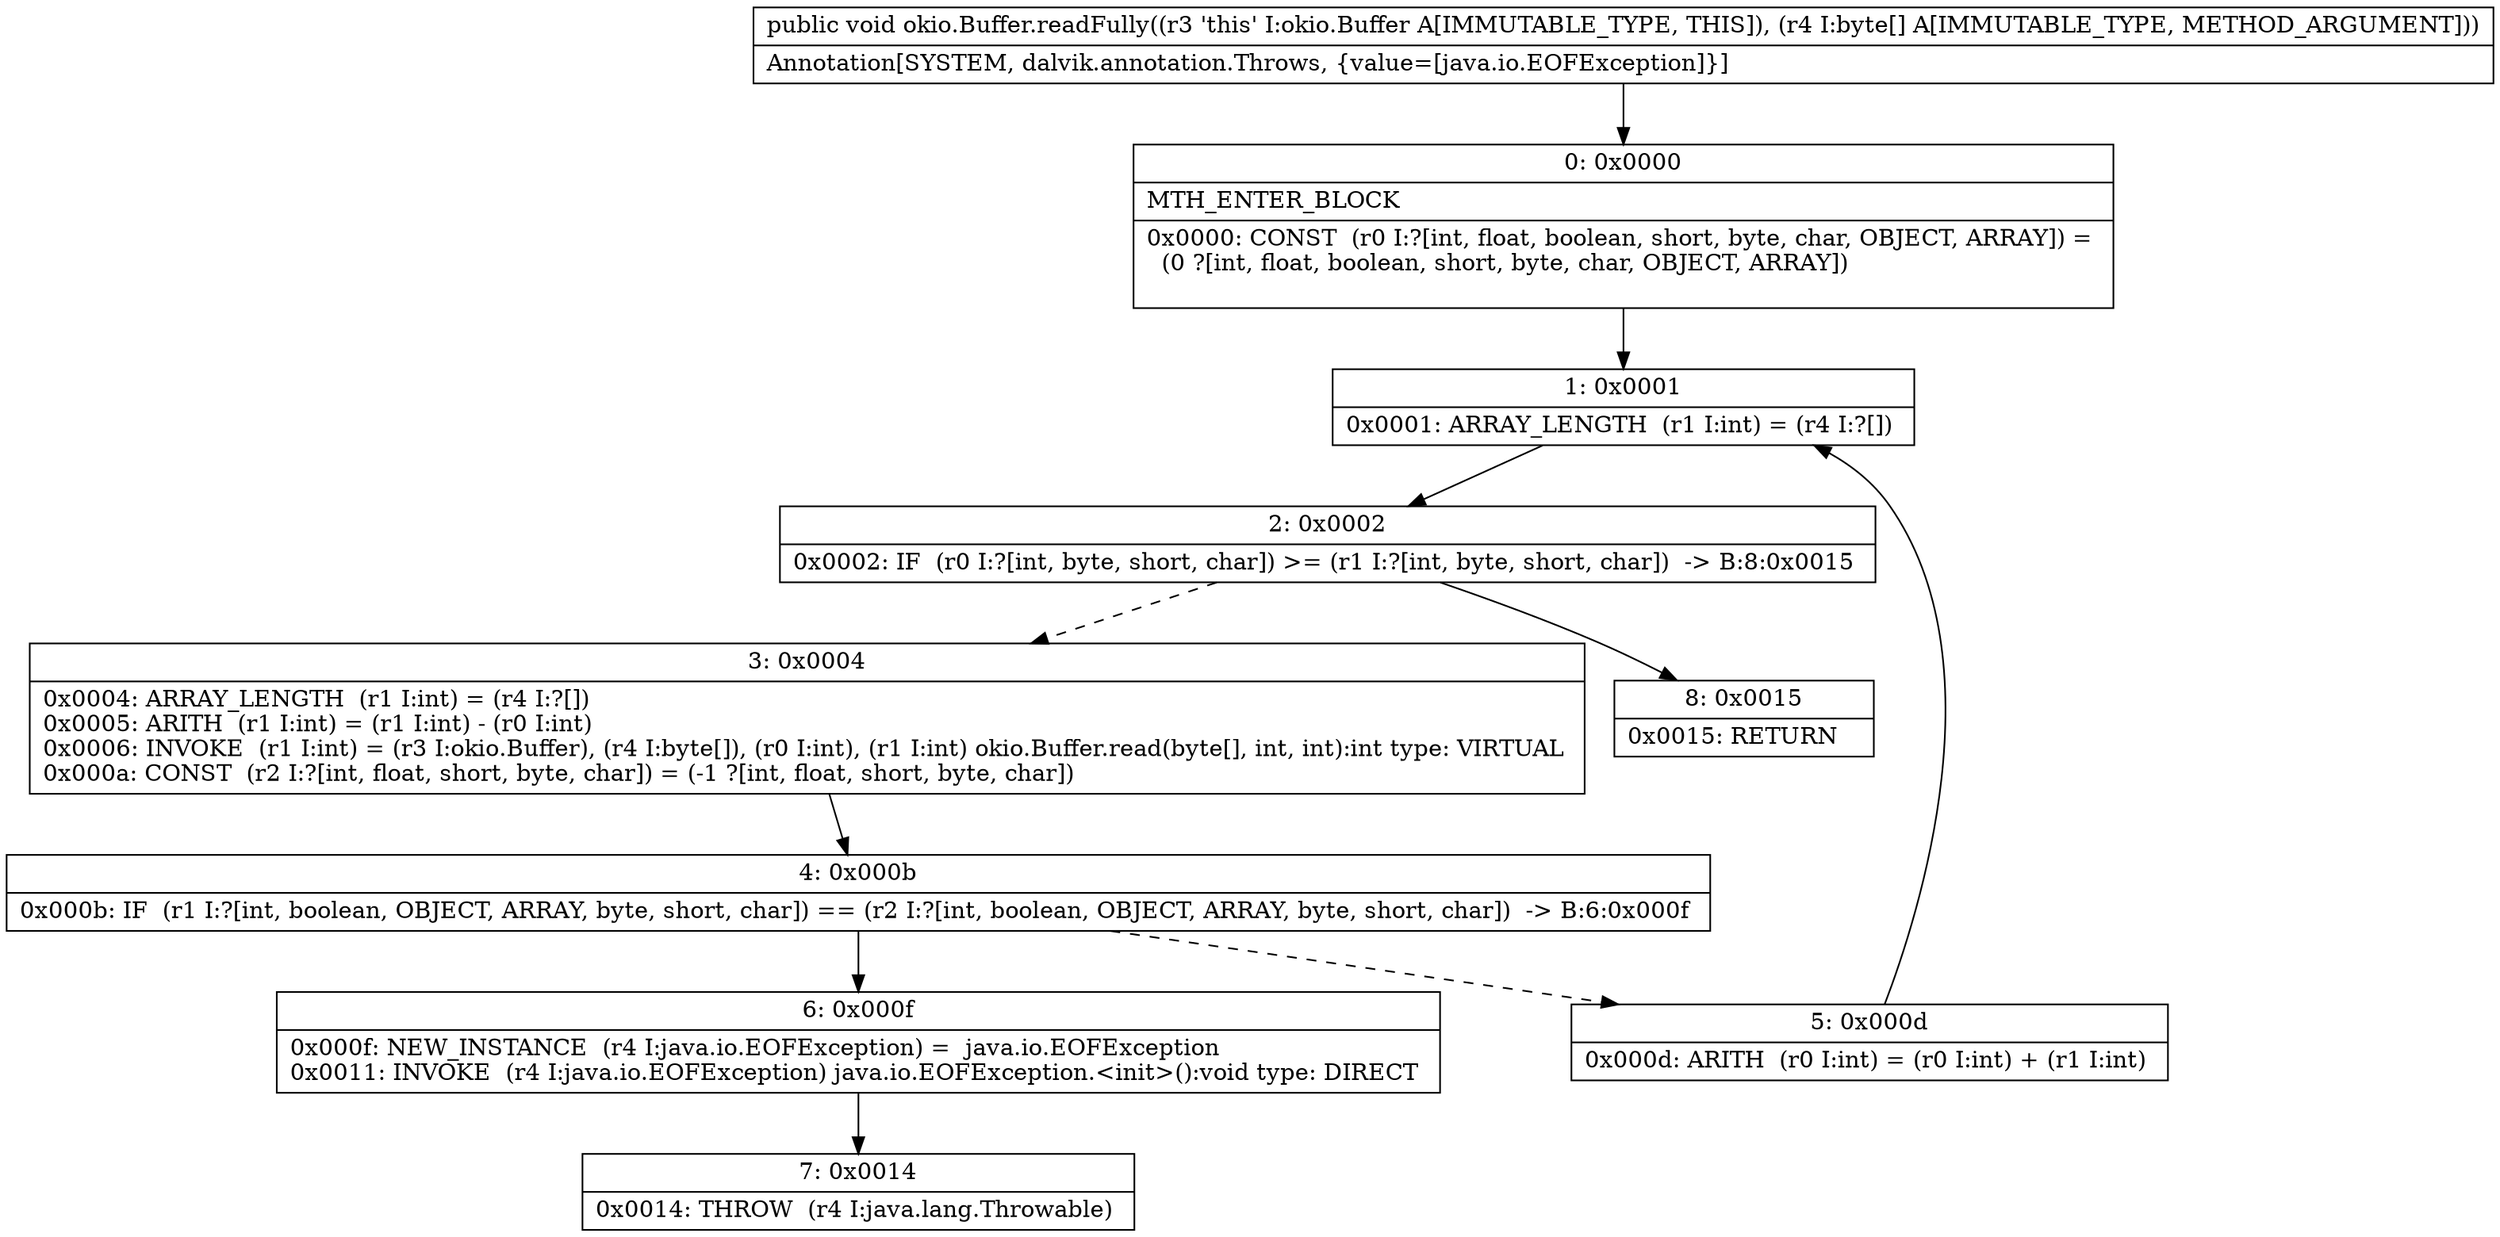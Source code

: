 digraph "CFG forokio.Buffer.readFully([B)V" {
Node_0 [shape=record,label="{0\:\ 0x0000|MTH_ENTER_BLOCK\l|0x0000: CONST  (r0 I:?[int, float, boolean, short, byte, char, OBJECT, ARRAY]) = \l  (0 ?[int, float, boolean, short, byte, char, OBJECT, ARRAY])\l \l}"];
Node_1 [shape=record,label="{1\:\ 0x0001|0x0001: ARRAY_LENGTH  (r1 I:int) = (r4 I:?[]) \l}"];
Node_2 [shape=record,label="{2\:\ 0x0002|0x0002: IF  (r0 I:?[int, byte, short, char]) \>= (r1 I:?[int, byte, short, char])  \-\> B:8:0x0015 \l}"];
Node_3 [shape=record,label="{3\:\ 0x0004|0x0004: ARRAY_LENGTH  (r1 I:int) = (r4 I:?[]) \l0x0005: ARITH  (r1 I:int) = (r1 I:int) \- (r0 I:int) \l0x0006: INVOKE  (r1 I:int) = (r3 I:okio.Buffer), (r4 I:byte[]), (r0 I:int), (r1 I:int) okio.Buffer.read(byte[], int, int):int type: VIRTUAL \l0x000a: CONST  (r2 I:?[int, float, short, byte, char]) = (\-1 ?[int, float, short, byte, char]) \l}"];
Node_4 [shape=record,label="{4\:\ 0x000b|0x000b: IF  (r1 I:?[int, boolean, OBJECT, ARRAY, byte, short, char]) == (r2 I:?[int, boolean, OBJECT, ARRAY, byte, short, char])  \-\> B:6:0x000f \l}"];
Node_5 [shape=record,label="{5\:\ 0x000d|0x000d: ARITH  (r0 I:int) = (r0 I:int) + (r1 I:int) \l}"];
Node_6 [shape=record,label="{6\:\ 0x000f|0x000f: NEW_INSTANCE  (r4 I:java.io.EOFException) =  java.io.EOFException \l0x0011: INVOKE  (r4 I:java.io.EOFException) java.io.EOFException.\<init\>():void type: DIRECT \l}"];
Node_7 [shape=record,label="{7\:\ 0x0014|0x0014: THROW  (r4 I:java.lang.Throwable) \l}"];
Node_8 [shape=record,label="{8\:\ 0x0015|0x0015: RETURN   \l}"];
MethodNode[shape=record,label="{public void okio.Buffer.readFully((r3 'this' I:okio.Buffer A[IMMUTABLE_TYPE, THIS]), (r4 I:byte[] A[IMMUTABLE_TYPE, METHOD_ARGUMENT]))  | Annotation[SYSTEM, dalvik.annotation.Throws, \{value=[java.io.EOFException]\}]\l}"];
MethodNode -> Node_0;
Node_0 -> Node_1;
Node_1 -> Node_2;
Node_2 -> Node_3[style=dashed];
Node_2 -> Node_8;
Node_3 -> Node_4;
Node_4 -> Node_5[style=dashed];
Node_4 -> Node_6;
Node_5 -> Node_1;
Node_6 -> Node_7;
}

